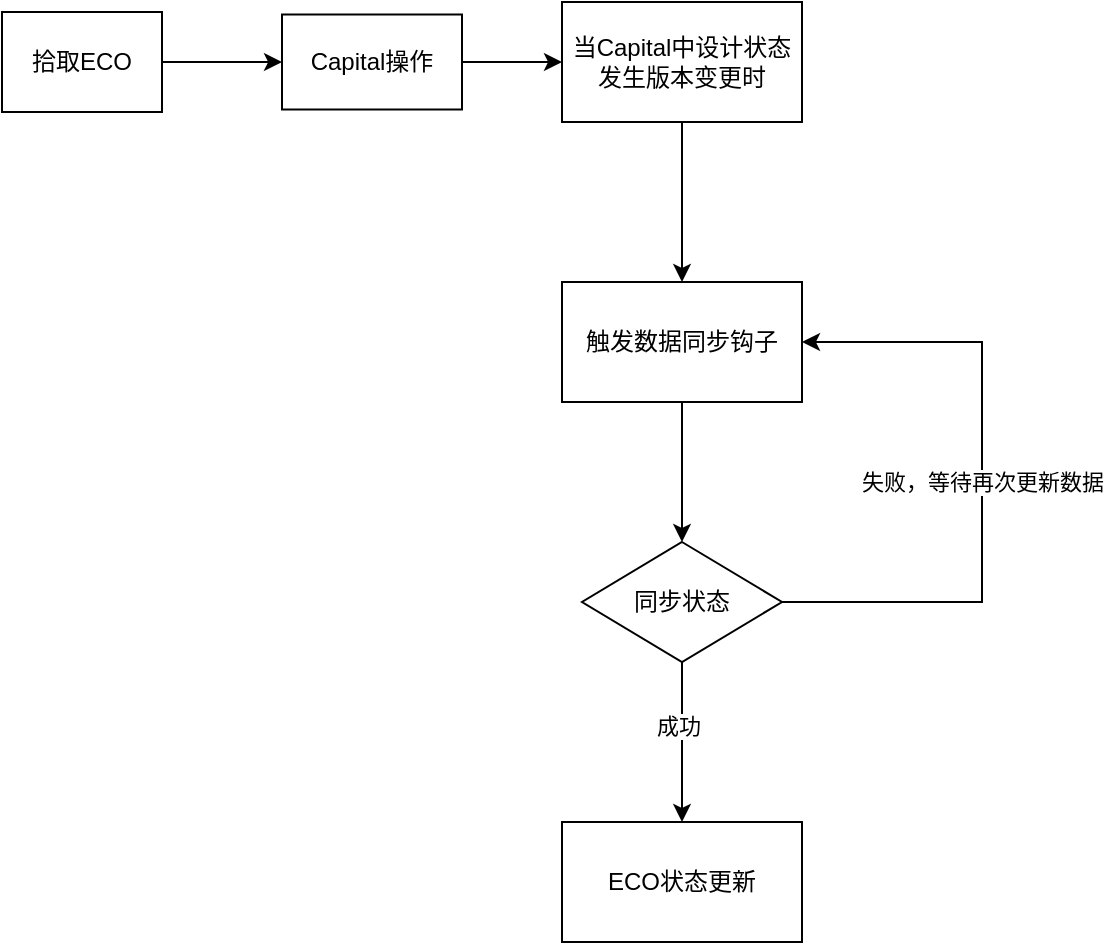 <mxfile version="21.1.1" type="github">
  <diagram name="第 1 页" id="uBlgRFIY1XHlB8bryxr7">
    <mxGraphModel dx="1314" dy="842" grid="1" gridSize="10" guides="1" tooltips="1" connect="1" arrows="1" fold="1" page="1" pageScale="1" pageWidth="827" pageHeight="1169" math="0" shadow="0">
      <root>
        <mxCell id="0" />
        <mxCell id="1" parent="0" />
        <mxCell id="ch1BfoKEqLtnvXCTVAXw-4" value="" style="edgeStyle=orthogonalEdgeStyle;rounded=0;orthogonalLoop=1;jettySize=auto;html=1;" edge="1" parent="1" source="ch1BfoKEqLtnvXCTVAXw-1" target="ch1BfoKEqLtnvXCTVAXw-3">
          <mxGeometry relative="1" as="geometry" />
        </mxCell>
        <mxCell id="ch1BfoKEqLtnvXCTVAXw-1" value="当Capital中设计状态发生版本变更时" style="rounded=0;whiteSpace=wrap;html=1;" vertex="1" parent="1">
          <mxGeometry x="330" y="120" width="120" height="60" as="geometry" />
        </mxCell>
        <mxCell id="ch1BfoKEqLtnvXCTVAXw-6" value="" style="edgeStyle=orthogonalEdgeStyle;rounded=0;orthogonalLoop=1;jettySize=auto;html=1;" edge="1" parent="1" source="ch1BfoKEqLtnvXCTVAXw-3" target="ch1BfoKEqLtnvXCTVAXw-5">
          <mxGeometry relative="1" as="geometry" />
        </mxCell>
        <mxCell id="ch1BfoKEqLtnvXCTVAXw-3" value="触发数据同步钩子" style="whiteSpace=wrap;html=1;rounded=0;" vertex="1" parent="1">
          <mxGeometry x="330" y="260" width="120" height="60" as="geometry" />
        </mxCell>
        <mxCell id="ch1BfoKEqLtnvXCTVAXw-8" value="" style="edgeStyle=orthogonalEdgeStyle;rounded=0;orthogonalLoop=1;jettySize=auto;html=1;" edge="1" parent="1" source="ch1BfoKEqLtnvXCTVAXw-5" target="ch1BfoKEqLtnvXCTVAXw-7">
          <mxGeometry relative="1" as="geometry" />
        </mxCell>
        <mxCell id="ch1BfoKEqLtnvXCTVAXw-9" value="成功" style="edgeLabel;html=1;align=center;verticalAlign=middle;resizable=0;points=[];" vertex="1" connectable="0" parent="ch1BfoKEqLtnvXCTVAXw-8">
          <mxGeometry x="-0.212" y="-2" relative="1" as="geometry">
            <mxPoint as="offset" />
          </mxGeometry>
        </mxCell>
        <mxCell id="ch1BfoKEqLtnvXCTVAXw-10" value="失败，等待再次更新数据" style="edgeStyle=orthogonalEdgeStyle;rounded=0;orthogonalLoop=1;jettySize=auto;html=1;exitX=1;exitY=0.5;exitDx=0;exitDy=0;entryX=1;entryY=0.5;entryDx=0;entryDy=0;" edge="1" parent="1" source="ch1BfoKEqLtnvXCTVAXw-5" target="ch1BfoKEqLtnvXCTVAXw-3">
          <mxGeometry relative="1" as="geometry">
            <Array as="points">
              <mxPoint x="540" y="420" />
              <mxPoint x="540" y="290" />
            </Array>
          </mxGeometry>
        </mxCell>
        <mxCell id="ch1BfoKEqLtnvXCTVAXw-5" value="同步状态" style="rhombus;whiteSpace=wrap;html=1;rounded=0;" vertex="1" parent="1">
          <mxGeometry x="340" y="390" width="100" height="60" as="geometry" />
        </mxCell>
        <mxCell id="ch1BfoKEqLtnvXCTVAXw-7" value="ECO状态更新" style="whiteSpace=wrap;html=1;rounded=0;" vertex="1" parent="1">
          <mxGeometry x="330" y="530" width="120" height="60" as="geometry" />
        </mxCell>
        <mxCell id="ch1BfoKEqLtnvXCTVAXw-14" value="" style="edgeStyle=orthogonalEdgeStyle;rounded=0;orthogonalLoop=1;jettySize=auto;html=1;" edge="1" parent="1" source="ch1BfoKEqLtnvXCTVAXw-11" target="ch1BfoKEqLtnvXCTVAXw-13">
          <mxGeometry relative="1" as="geometry" />
        </mxCell>
        <mxCell id="ch1BfoKEqLtnvXCTVAXw-11" value="拾取ECO" style="rounded=0;whiteSpace=wrap;html=1;" vertex="1" parent="1">
          <mxGeometry x="50" y="125" width="80" height="50" as="geometry" />
        </mxCell>
        <mxCell id="ch1BfoKEqLtnvXCTVAXw-16" style="edgeStyle=orthogonalEdgeStyle;rounded=0;orthogonalLoop=1;jettySize=auto;html=1;exitX=1;exitY=0.5;exitDx=0;exitDy=0;entryX=0;entryY=0.5;entryDx=0;entryDy=0;" edge="1" parent="1" source="ch1BfoKEqLtnvXCTVAXw-13" target="ch1BfoKEqLtnvXCTVAXw-1">
          <mxGeometry relative="1" as="geometry" />
        </mxCell>
        <mxCell id="ch1BfoKEqLtnvXCTVAXw-13" value="Capital操作" style="rounded=0;whiteSpace=wrap;html=1;" vertex="1" parent="1">
          <mxGeometry x="190" y="126.25" width="90" height="47.5" as="geometry" />
        </mxCell>
      </root>
    </mxGraphModel>
  </diagram>
</mxfile>
